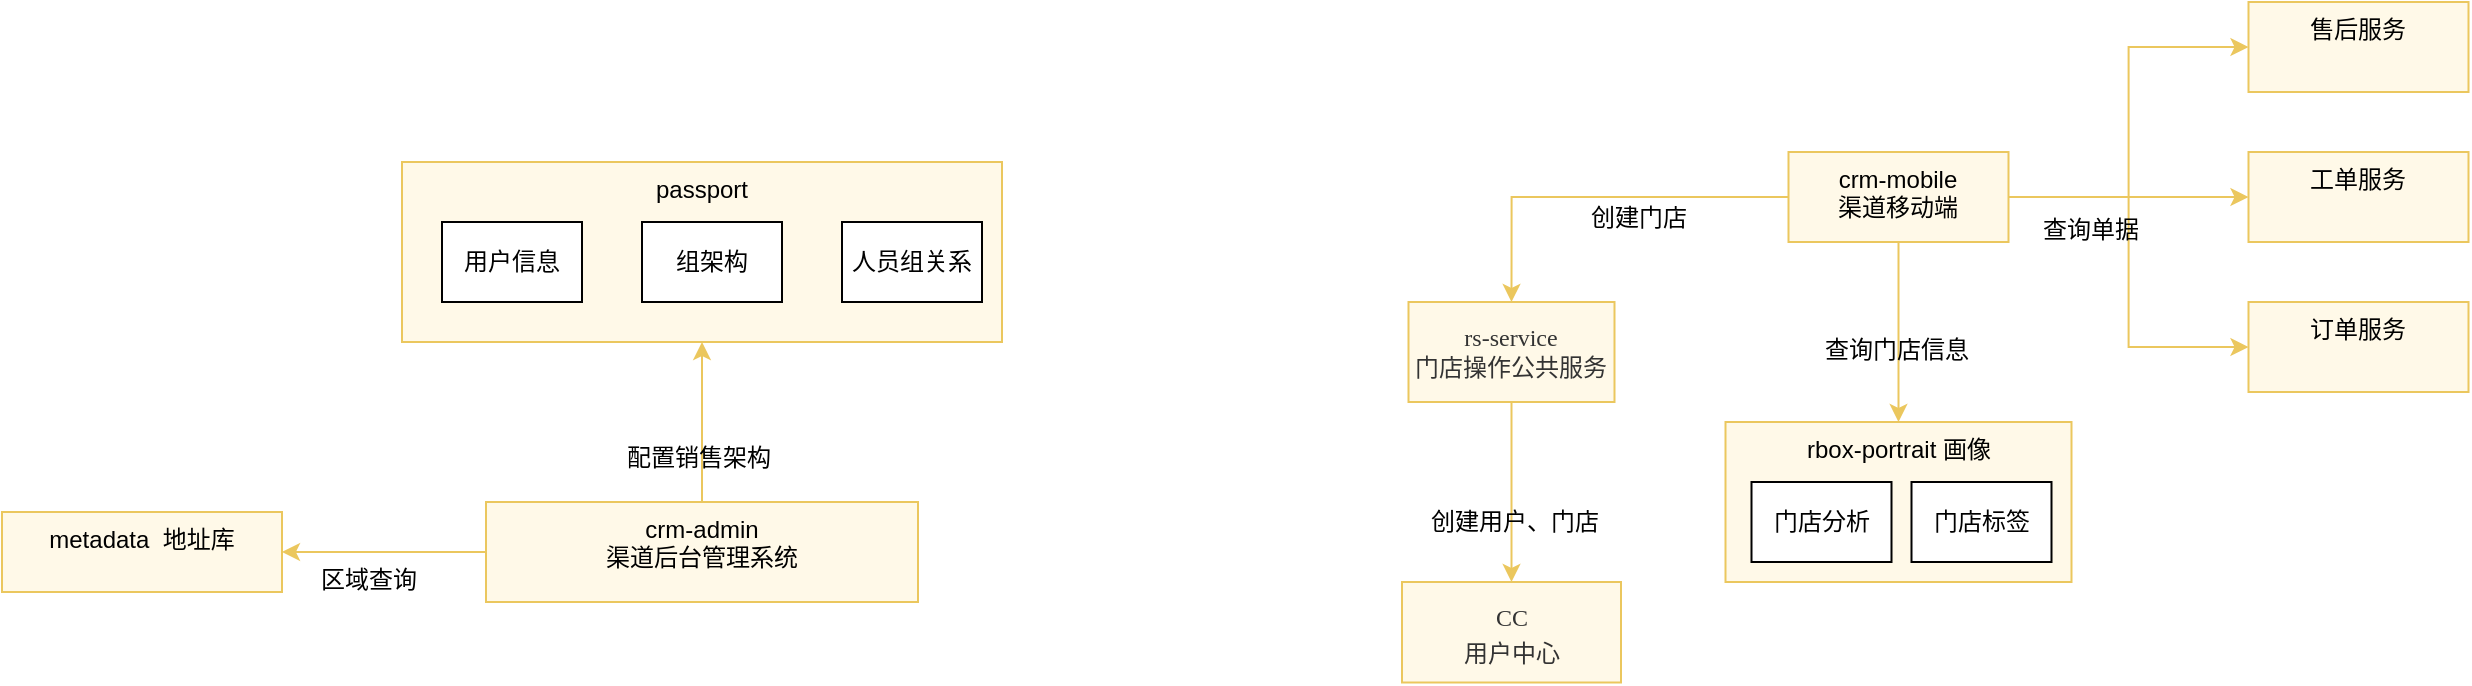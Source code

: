 <mxfile version="28.1.0">
  <diagram name="第 1 页" id="mgR1tlyyxq-HVjeuMNXy">
    <mxGraphModel dx="1743" dy="1188" grid="1" gridSize="10" guides="1" tooltips="1" connect="1" arrows="1" fold="1" page="1" pageScale="1" pageWidth="827" pageHeight="1169" math="0" shadow="0">
      <root>
        <mxCell id="0" />
        <mxCell id="1" parent="0" />
        <mxCell id="X2_W-pZDhPTLX9-f0x4O-12" style="edgeStyle=orthogonalEdgeStyle;rounded=0;orthogonalLoop=1;jettySize=auto;html=1;entryX=0.5;entryY=1;entryDx=0;entryDy=0;strokeColor=#EBC75E;align=center;verticalAlign=top;fontFamily=Helvetica;fontSize=12;fontColor=default;labelBackgroundColor=none;endArrow=classic;fillColor=#FFF9E8;" parent="1" source="X2_W-pZDhPTLX9-f0x4O-2" target="X2_W-pZDhPTLX9-f0x4O-4" edge="1">
          <mxGeometry relative="1" as="geometry" />
        </mxCell>
        <mxCell id="X2_W-pZDhPTLX9-f0x4O-13" value="配置销售架构" style="edgeLabel;html=1;align=center;verticalAlign=top;resizable=0;points=[];rounded=0;strokeColor=#EBC75E;fontFamily=Helvetica;fontSize=12;fontColor=default;labelBackgroundColor=none;fillColor=#FFF9E8;" parent="X2_W-pZDhPTLX9-f0x4O-12" vertex="1" connectable="0">
          <mxGeometry x="-0.092" y="2" relative="1" as="geometry">
            <mxPoint as="offset" />
          </mxGeometry>
        </mxCell>
        <mxCell id="X2_W-pZDhPTLX9-f0x4O-30" style="edgeStyle=orthogonalEdgeStyle;rounded=0;orthogonalLoop=1;jettySize=auto;html=1;entryX=1;entryY=0.5;entryDx=0;entryDy=0;strokeColor=#EBC75E;align=center;verticalAlign=top;fontFamily=Helvetica;fontSize=12;fontColor=default;labelBackgroundColor=none;endArrow=classic;fillColor=#FFF9E8;" parent="1" source="X2_W-pZDhPTLX9-f0x4O-2" target="X2_W-pZDhPTLX9-f0x4O-28" edge="1">
          <mxGeometry relative="1" as="geometry" />
        </mxCell>
        <mxCell id="X2_W-pZDhPTLX9-f0x4O-31" value="区域查询" style="edgeLabel;html=1;align=center;verticalAlign=top;resizable=0;points=[];rounded=0;strokeColor=#EBC75E;fontFamily=Helvetica;fontSize=12;fontColor=default;labelBackgroundColor=none;fillColor=#FFF9E8;" parent="X2_W-pZDhPTLX9-f0x4O-30" vertex="1" connectable="0">
          <mxGeometry x="-0.135" y="3" relative="1" as="geometry">
            <mxPoint x="-15" y="-3" as="offset" />
          </mxGeometry>
        </mxCell>
        <mxCell id="X2_W-pZDhPTLX9-f0x4O-2" value="crm-admin &lt;br&gt;渠道后台管理系统" style="rounded=0;whiteSpace=wrap;html=1;labelBackgroundColor=none;fillColor=#FFF9E8;strokeColor=#EBC75E;align=center;verticalAlign=top;fontFamily=Helvetica;fontSize=12;fontColor=default;" parent="1" vertex="1">
          <mxGeometry x="442" y="320" width="216" height="50" as="geometry" />
        </mxCell>
        <mxCell id="X2_W-pZDhPTLX9-f0x4O-4" value="passport" style="rounded=0;whiteSpace=wrap;html=1;labelBackgroundColor=none;fillColor=#FFF9E8;strokeColor=#EBC75E;verticalAlign=top;" parent="1" vertex="1">
          <mxGeometry x="400" y="150" width="300" height="90" as="geometry" />
        </mxCell>
        <mxCell id="X2_W-pZDhPTLX9-f0x4O-22" style="edgeStyle=orthogonalEdgeStyle;rounded=0;orthogonalLoop=1;jettySize=auto;html=1;entryX=0.5;entryY=0;entryDx=0;entryDy=0;strokeColor=#EBC75E;align=center;verticalAlign=top;fontFamily=Helvetica;fontSize=12;fontColor=default;labelBackgroundColor=none;fillColor=#FFF9E8;" parent="1" source="X2_W-pZDhPTLX9-f0x4O-6" target="X2_W-pZDhPTLX9-f0x4O-7" edge="1">
          <mxGeometry relative="1" as="geometry" />
        </mxCell>
        <mxCell id="X2_W-pZDhPTLX9-f0x4O-23" value="创建门店" style="edgeLabel;html=1;align=center;verticalAlign=top;resizable=0;points=[];rounded=0;strokeColor=#EBC75E;fontFamily=Helvetica;fontSize=12;fontColor=default;labelBackgroundColor=none;fillColor=#FFF9E8;" parent="X2_W-pZDhPTLX9-f0x4O-22" vertex="1" connectable="0">
          <mxGeometry x="-0.208" y="-4" relative="1" as="geometry">
            <mxPoint as="offset" />
          </mxGeometry>
        </mxCell>
        <mxCell id="X2_W-pZDhPTLX9-f0x4O-26" style="edgeStyle=orthogonalEdgeStyle;rounded=0;orthogonalLoop=1;jettySize=auto;html=1;strokeColor=#EBC75E;align=center;verticalAlign=top;fontFamily=Helvetica;fontSize=12;fontColor=default;labelBackgroundColor=none;fillColor=#FFF9E8;" parent="1" source="X2_W-pZDhPTLX9-f0x4O-6" target="X2_W-pZDhPTLX9-f0x4O-8" edge="1">
          <mxGeometry relative="1" as="geometry" />
        </mxCell>
        <mxCell id="X2_W-pZDhPTLX9-f0x4O-27" value="查询门店信息" style="edgeLabel;html=1;align=center;verticalAlign=top;resizable=0;points=[];rounded=0;strokeColor=#EBC75E;fontFamily=Helvetica;fontSize=12;fontColor=default;labelBackgroundColor=none;fillColor=#FFF9E8;" parent="X2_W-pZDhPTLX9-f0x4O-26" vertex="1" connectable="0">
          <mxGeometry x="-0.149" y="-2" relative="1" as="geometry">
            <mxPoint y="1" as="offset" />
          </mxGeometry>
        </mxCell>
        <mxCell id="zzQ7BrDGO-zCx7-InDj--7" style="edgeStyle=orthogonalEdgeStyle;rounded=0;orthogonalLoop=1;jettySize=auto;html=1;entryX=0;entryY=0.5;entryDx=0;entryDy=0;strokeColor=#EBC75E;align=center;verticalAlign=top;fontFamily=Helvetica;fontSize=12;fontColor=default;labelBackgroundColor=none;endArrow=classic;fillColor=#FFF9E8;" edge="1" parent="1" source="X2_W-pZDhPTLX9-f0x4O-6" target="zzQ7BrDGO-zCx7-InDj--1">
          <mxGeometry relative="1" as="geometry" />
        </mxCell>
        <mxCell id="zzQ7BrDGO-zCx7-InDj--8" style="edgeStyle=orthogonalEdgeStyle;rounded=0;orthogonalLoop=1;jettySize=auto;html=1;strokeColor=#EBC75E;align=center;verticalAlign=top;fontFamily=Helvetica;fontSize=12;fontColor=default;labelBackgroundColor=none;endArrow=classic;fillColor=#FFF9E8;" edge="1" parent="1" source="X2_W-pZDhPTLX9-f0x4O-6" target="zzQ7BrDGO-zCx7-InDj--2">
          <mxGeometry relative="1" as="geometry" />
        </mxCell>
        <mxCell id="zzQ7BrDGO-zCx7-InDj--10" style="edgeStyle=orthogonalEdgeStyle;rounded=0;orthogonalLoop=1;jettySize=auto;html=1;entryX=0;entryY=0.5;entryDx=0;entryDy=0;strokeColor=#EBC75E;align=center;verticalAlign=top;fontFamily=Helvetica;fontSize=12;fontColor=default;labelBackgroundColor=none;endArrow=classic;fillColor=#FFF9E8;" edge="1" parent="1" source="X2_W-pZDhPTLX9-f0x4O-6" target="zzQ7BrDGO-zCx7-InDj--3">
          <mxGeometry relative="1" as="geometry" />
        </mxCell>
        <mxCell id="zzQ7BrDGO-zCx7-InDj--11" value="查询单据" style="edgeLabel;html=1;align=center;verticalAlign=top;resizable=0;points=[];rounded=0;strokeColor=#EBC75E;fontFamily=Helvetica;fontSize=12;fontColor=default;labelBackgroundColor=none;fillColor=#FFF9E8;" vertex="1" connectable="0" parent="zzQ7BrDGO-zCx7-InDj--10">
          <mxGeometry x="-0.59" y="-1" relative="1" as="geometry">
            <mxPoint y="1" as="offset" />
          </mxGeometry>
        </mxCell>
        <mxCell id="X2_W-pZDhPTLX9-f0x4O-6" value="crm-mobile&lt;br&gt;渠道移动端" style="rounded=0;whiteSpace=wrap;html=1;labelBackgroundColor=none;fillColor=#FFF9E8;strokeColor=#EBC75E;align=center;verticalAlign=top;fontFamily=Helvetica;fontSize=12;fontColor=default;" parent="1" vertex="1">
          <mxGeometry x="1093.25" y="145" width="110" height="45" as="geometry" />
        </mxCell>
        <mxCell id="X2_W-pZDhPTLX9-f0x4O-16" style="edgeStyle=orthogonalEdgeStyle;rounded=0;orthogonalLoop=1;jettySize=auto;html=1;exitX=0.5;exitY=1;exitDx=0;exitDy=0;entryX=0.5;entryY=0;entryDx=0;entryDy=0;strokeColor=#EBC75E;align=center;verticalAlign=top;fontFamily=Helvetica;fontSize=12;fontColor=default;labelBackgroundColor=none;fillColor=#FFF9E8;" parent="1" source="X2_W-pZDhPTLX9-f0x4O-7" target="X2_W-pZDhPTLX9-f0x4O-9" edge="1">
          <mxGeometry relative="1" as="geometry" />
        </mxCell>
        <mxCell id="X2_W-pZDhPTLX9-f0x4O-17" value="创建用户、门店" style="edgeLabel;html=1;align=center;verticalAlign=top;resizable=0;points=[];rounded=0;strokeColor=#EBC75E;fontFamily=Helvetica;fontSize=12;fontColor=default;labelBackgroundColor=none;fillColor=#FFF9E8;" parent="X2_W-pZDhPTLX9-f0x4O-16" vertex="1" connectable="0">
          <mxGeometry x="0.014" y="1" relative="1" as="geometry">
            <mxPoint as="offset" />
          </mxGeometry>
        </mxCell>
        <mxCell id="X2_W-pZDhPTLX9-f0x4O-7" value="&lt;div style=&quot;&quot; data-hash=&quot;bb3747c14deb23fc009aacc1bc356d5e&quot; data-version=&quot;3.0.0&quot;&gt;&lt;/div&gt;&lt;div style=&quot;&quot; class=&quot;document&quot;&gt;&lt;div class=&quot;section&quot;&gt;&lt;p style=&quot;margin: 3pt 0pt; font-family: 等线;&quot; class=&quot;paragraph text-align-type-left&quot;&gt;&lt;font color=&quot;#333333&quot;&gt;&lt;span&gt;rs-service &lt;br&gt;门店操作公共服务&lt;/span&gt;&lt;/font&gt;&lt;/p&gt;&lt;/div&gt;&lt;/div&gt;" style="rounded=0;whiteSpace=wrap;html=1;labelBackgroundColor=none;fillColor=#FFF9E8;strokeColor=#EBC75E;fontSize=12;align=center;verticalAlign=middle;fontFamily=Helvetica;fontColor=default;" parent="1" vertex="1">
          <mxGeometry x="903.25" y="220" width="103" height="50" as="geometry" />
        </mxCell>
        <mxCell id="X2_W-pZDhPTLX9-f0x4O-9" value="&lt;div style=&quot;&quot; data-hash=&quot;bb3747c14deb23fc009aacc1bc356d5e&quot; data-version=&quot;3.0.0&quot;&gt;&lt;/div&gt;&lt;div style=&quot;&quot; class=&quot;document&quot;&gt;&lt;div class=&quot;section&quot;&gt;&lt;p style=&quot;margin: 3pt 0pt; font-family: 等线;&quot; class=&quot;paragraph text-align-type-left&quot;&gt;&lt;font color=&quot;#333333&quot;&gt;&lt;span&gt;CC&lt;/span&gt;&lt;/font&gt;&lt;/p&gt;&lt;p style=&quot;margin: 3pt 0pt; font-family: 等线;&quot; class=&quot;paragraph text-align-type-left&quot;&gt;&lt;font color=&quot;#333333&quot;&gt;&lt;span&gt;用户中心&lt;/span&gt;&lt;/font&gt;&lt;/p&gt;&lt;/div&gt;&lt;/div&gt;" style="rounded=0;whiteSpace=wrap;html=1;labelBackgroundColor=none;fillColor=#FFF9E8;strokeColor=#EBC75E;fontSize=12;align=center;verticalAlign=top;fontFamily=Helvetica;fontColor=default;" parent="1" vertex="1">
          <mxGeometry x="900" y="360" width="109.5" height="50.25" as="geometry" />
        </mxCell>
        <mxCell id="X2_W-pZDhPTLX9-f0x4O-19" value="用户信息" style="rounded=0;whiteSpace=wrap;html=1;" parent="1" vertex="1">
          <mxGeometry x="420" y="180" width="70" height="40" as="geometry" />
        </mxCell>
        <mxCell id="X2_W-pZDhPTLX9-f0x4O-20" value="组架构" style="rounded=0;whiteSpace=wrap;html=1;" parent="1" vertex="1">
          <mxGeometry x="520" y="180" width="70" height="40" as="geometry" />
        </mxCell>
        <mxCell id="X2_W-pZDhPTLX9-f0x4O-21" value="人员组关系" style="rounded=0;whiteSpace=wrap;html=1;" parent="1" vertex="1">
          <mxGeometry x="620" y="180" width="70" height="40" as="geometry" />
        </mxCell>
        <mxCell id="X2_W-pZDhPTLX9-f0x4O-28" value="metadata&amp;nbsp; 地址库" style="rounded=0;whiteSpace=wrap;html=1;strokeColor=#EBC75E;align=center;verticalAlign=top;fontFamily=Helvetica;fontSize=12;fontColor=default;labelBackgroundColor=none;fillColor=#FFF9E8;" parent="1" vertex="1">
          <mxGeometry x="200" y="325" width="140" height="40" as="geometry" />
        </mxCell>
        <mxCell id="zzQ7BrDGO-zCx7-InDj--1" value="售后服务" style="rounded=0;whiteSpace=wrap;html=1;labelBackgroundColor=none;fillColor=#FFF9E8;strokeColor=#EBC75E;align=center;verticalAlign=top;fontFamily=Helvetica;fontSize=12;fontColor=default;" vertex="1" parent="1">
          <mxGeometry x="1323.25" y="70" width="110" height="45" as="geometry" />
        </mxCell>
        <mxCell id="zzQ7BrDGO-zCx7-InDj--2" value="工单服务" style="rounded=0;whiteSpace=wrap;html=1;labelBackgroundColor=none;fillColor=#FFF9E8;strokeColor=#EBC75E;align=center;verticalAlign=top;fontFamily=Helvetica;fontSize=12;fontColor=default;" vertex="1" parent="1">
          <mxGeometry x="1323.25" y="145" width="110" height="45" as="geometry" />
        </mxCell>
        <mxCell id="zzQ7BrDGO-zCx7-InDj--3" value="订单服务" style="rounded=0;whiteSpace=wrap;html=1;labelBackgroundColor=none;fillColor=#FFF9E8;strokeColor=#EBC75E;align=center;verticalAlign=top;fontFamily=Helvetica;fontSize=12;fontColor=default;" vertex="1" parent="1">
          <mxGeometry x="1323.25" y="220" width="110" height="45" as="geometry" />
        </mxCell>
        <mxCell id="zzQ7BrDGO-zCx7-InDj--4" value="" style="group" vertex="1" connectable="0" parent="1">
          <mxGeometry x="1061.75" y="280" width="173" height="80" as="geometry" />
        </mxCell>
        <mxCell id="X2_W-pZDhPTLX9-f0x4O-8" value="rbox-portrait 画像" style="rounded=0;whiteSpace=wrap;html=1;labelBackgroundColor=none;fillColor=#FFF9E8;strokeColor=#EBC75E;align=center;verticalAlign=top;fontFamily=Helvetica;fontSize=12;fontColor=default;" parent="zzQ7BrDGO-zCx7-InDj--4" vertex="1">
          <mxGeometry width="173" height="80" as="geometry" />
        </mxCell>
        <mxCell id="X2_W-pZDhPTLX9-f0x4O-37" value="门店分析" style="rounded=0;whiteSpace=wrap;html=1;" parent="zzQ7BrDGO-zCx7-InDj--4" vertex="1">
          <mxGeometry x="13" y="30" width="70" height="40" as="geometry" />
        </mxCell>
        <mxCell id="X2_W-pZDhPTLX9-f0x4O-38" value="门店标签" style="rounded=0;whiteSpace=wrap;html=1;" parent="zzQ7BrDGO-zCx7-InDj--4" vertex="1">
          <mxGeometry x="93" y="30" width="70" height="40" as="geometry" />
        </mxCell>
      </root>
    </mxGraphModel>
  </diagram>
</mxfile>
